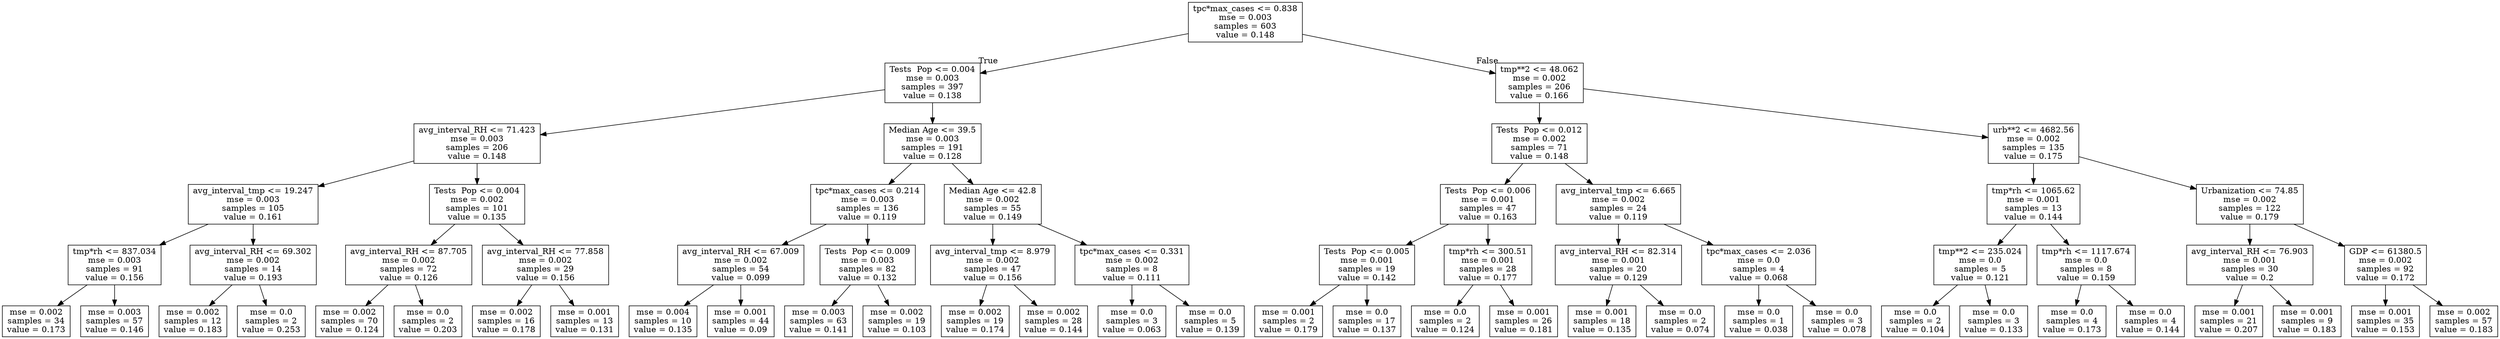 digraph Tree {
node [shape=box] ;
0 [label="tpc*max_cases <= 0.838\nmse = 0.003\nsamples = 603\nvalue = 0.148"] ;
1 [label="Tests \ Pop <= 0.004\nmse = 0.003\nsamples = 397\nvalue = 0.138"] ;
0 -> 1 [labeldistance=2.5, labelangle=45, headlabel="True"] ;
2 [label="avg_interval_RH <= 71.423\nmse = 0.003\nsamples = 206\nvalue = 0.148"] ;
1 -> 2 ;
3 [label="avg_interval_tmp <= 19.247\nmse = 0.003\nsamples = 105\nvalue = 0.161"] ;
2 -> 3 ;
4 [label="tmp*rh <= 837.034\nmse = 0.003\nsamples = 91\nvalue = 0.156"] ;
3 -> 4 ;
5 [label="mse = 0.002\nsamples = 34\nvalue = 0.173"] ;
4 -> 5 ;
6 [label="mse = 0.003\nsamples = 57\nvalue = 0.146"] ;
4 -> 6 ;
7 [label="avg_interval_RH <= 69.302\nmse = 0.002\nsamples = 14\nvalue = 0.193"] ;
3 -> 7 ;
8 [label="mse = 0.002\nsamples = 12\nvalue = 0.183"] ;
7 -> 8 ;
9 [label="mse = 0.0\nsamples = 2\nvalue = 0.253"] ;
7 -> 9 ;
10 [label="Tests \ Pop <= 0.004\nmse = 0.002\nsamples = 101\nvalue = 0.135"] ;
2 -> 10 ;
11 [label="avg_interval_RH <= 87.705\nmse = 0.002\nsamples = 72\nvalue = 0.126"] ;
10 -> 11 ;
12 [label="mse = 0.002\nsamples = 70\nvalue = 0.124"] ;
11 -> 12 ;
13 [label="mse = 0.0\nsamples = 2\nvalue = 0.203"] ;
11 -> 13 ;
14 [label="avg_interval_RH <= 77.858\nmse = 0.002\nsamples = 29\nvalue = 0.156"] ;
10 -> 14 ;
15 [label="mse = 0.002\nsamples = 16\nvalue = 0.178"] ;
14 -> 15 ;
16 [label="mse = 0.001\nsamples = 13\nvalue = 0.131"] ;
14 -> 16 ;
17 [label="Median Age <= 39.5\nmse = 0.003\nsamples = 191\nvalue = 0.128"] ;
1 -> 17 ;
18 [label="tpc*max_cases <= 0.214\nmse = 0.003\nsamples = 136\nvalue = 0.119"] ;
17 -> 18 ;
19 [label="avg_interval_RH <= 67.009\nmse = 0.002\nsamples = 54\nvalue = 0.099"] ;
18 -> 19 ;
20 [label="mse = 0.004\nsamples = 10\nvalue = 0.135"] ;
19 -> 20 ;
21 [label="mse = 0.001\nsamples = 44\nvalue = 0.09"] ;
19 -> 21 ;
22 [label="Tests \ Pop <= 0.009\nmse = 0.003\nsamples = 82\nvalue = 0.132"] ;
18 -> 22 ;
23 [label="mse = 0.003\nsamples = 63\nvalue = 0.141"] ;
22 -> 23 ;
24 [label="mse = 0.002\nsamples = 19\nvalue = 0.103"] ;
22 -> 24 ;
25 [label="Median Age <= 42.8\nmse = 0.002\nsamples = 55\nvalue = 0.149"] ;
17 -> 25 ;
26 [label="avg_interval_tmp <= 8.979\nmse = 0.002\nsamples = 47\nvalue = 0.156"] ;
25 -> 26 ;
27 [label="mse = 0.002\nsamples = 19\nvalue = 0.174"] ;
26 -> 27 ;
28 [label="mse = 0.002\nsamples = 28\nvalue = 0.144"] ;
26 -> 28 ;
29 [label="tpc*max_cases <= 0.331\nmse = 0.002\nsamples = 8\nvalue = 0.111"] ;
25 -> 29 ;
30 [label="mse = 0.0\nsamples = 3\nvalue = 0.063"] ;
29 -> 30 ;
31 [label="mse = 0.0\nsamples = 5\nvalue = 0.139"] ;
29 -> 31 ;
32 [label="tmp**2 <= 48.062\nmse = 0.002\nsamples = 206\nvalue = 0.166"] ;
0 -> 32 [labeldistance=2.5, labelangle=-45, headlabel="False"] ;
33 [label="Tests \ Pop <= 0.012\nmse = 0.002\nsamples = 71\nvalue = 0.148"] ;
32 -> 33 ;
34 [label="Tests \ Pop <= 0.006\nmse = 0.001\nsamples = 47\nvalue = 0.163"] ;
33 -> 34 ;
35 [label="Tests \ Pop <= 0.005\nmse = 0.001\nsamples = 19\nvalue = 0.142"] ;
34 -> 35 ;
36 [label="mse = 0.001\nsamples = 2\nvalue = 0.179"] ;
35 -> 36 ;
37 [label="mse = 0.0\nsamples = 17\nvalue = 0.137"] ;
35 -> 37 ;
38 [label="tmp*rh <= 300.51\nmse = 0.001\nsamples = 28\nvalue = 0.177"] ;
34 -> 38 ;
39 [label="mse = 0.0\nsamples = 2\nvalue = 0.124"] ;
38 -> 39 ;
40 [label="mse = 0.001\nsamples = 26\nvalue = 0.181"] ;
38 -> 40 ;
41 [label="avg_interval_tmp <= 6.665\nmse = 0.002\nsamples = 24\nvalue = 0.119"] ;
33 -> 41 ;
42 [label="avg_interval_RH <= 82.314\nmse = 0.001\nsamples = 20\nvalue = 0.129"] ;
41 -> 42 ;
43 [label="mse = 0.001\nsamples = 18\nvalue = 0.135"] ;
42 -> 43 ;
44 [label="mse = 0.0\nsamples = 2\nvalue = 0.074"] ;
42 -> 44 ;
45 [label="tpc*max_cases <= 2.036\nmse = 0.0\nsamples = 4\nvalue = 0.068"] ;
41 -> 45 ;
46 [label="mse = 0.0\nsamples = 1\nvalue = 0.038"] ;
45 -> 46 ;
47 [label="mse = 0.0\nsamples = 3\nvalue = 0.078"] ;
45 -> 47 ;
48 [label="urb**2 <= 4682.56\nmse = 0.002\nsamples = 135\nvalue = 0.175"] ;
32 -> 48 ;
49 [label="tmp*rh <= 1065.62\nmse = 0.001\nsamples = 13\nvalue = 0.144"] ;
48 -> 49 ;
50 [label="tmp**2 <= 235.024\nmse = 0.0\nsamples = 5\nvalue = 0.121"] ;
49 -> 50 ;
51 [label="mse = 0.0\nsamples = 2\nvalue = 0.104"] ;
50 -> 51 ;
52 [label="mse = 0.0\nsamples = 3\nvalue = 0.133"] ;
50 -> 52 ;
53 [label="tmp*rh <= 1117.674\nmse = 0.0\nsamples = 8\nvalue = 0.159"] ;
49 -> 53 ;
54 [label="mse = 0.0\nsamples = 4\nvalue = 0.173"] ;
53 -> 54 ;
55 [label="mse = 0.0\nsamples = 4\nvalue = 0.144"] ;
53 -> 55 ;
56 [label="Urbanization <= 74.85\nmse = 0.002\nsamples = 122\nvalue = 0.179"] ;
48 -> 56 ;
57 [label="avg_interval_RH <= 76.903\nmse = 0.001\nsamples = 30\nvalue = 0.2"] ;
56 -> 57 ;
58 [label="mse = 0.001\nsamples = 21\nvalue = 0.207"] ;
57 -> 58 ;
59 [label="mse = 0.001\nsamples = 9\nvalue = 0.183"] ;
57 -> 59 ;
60 [label="GDP <= 61380.5\nmse = 0.002\nsamples = 92\nvalue = 0.172"] ;
56 -> 60 ;
61 [label="mse = 0.001\nsamples = 35\nvalue = 0.153"] ;
60 -> 61 ;
62 [label="mse = 0.002\nsamples = 57\nvalue = 0.183"] ;
60 -> 62 ;
}